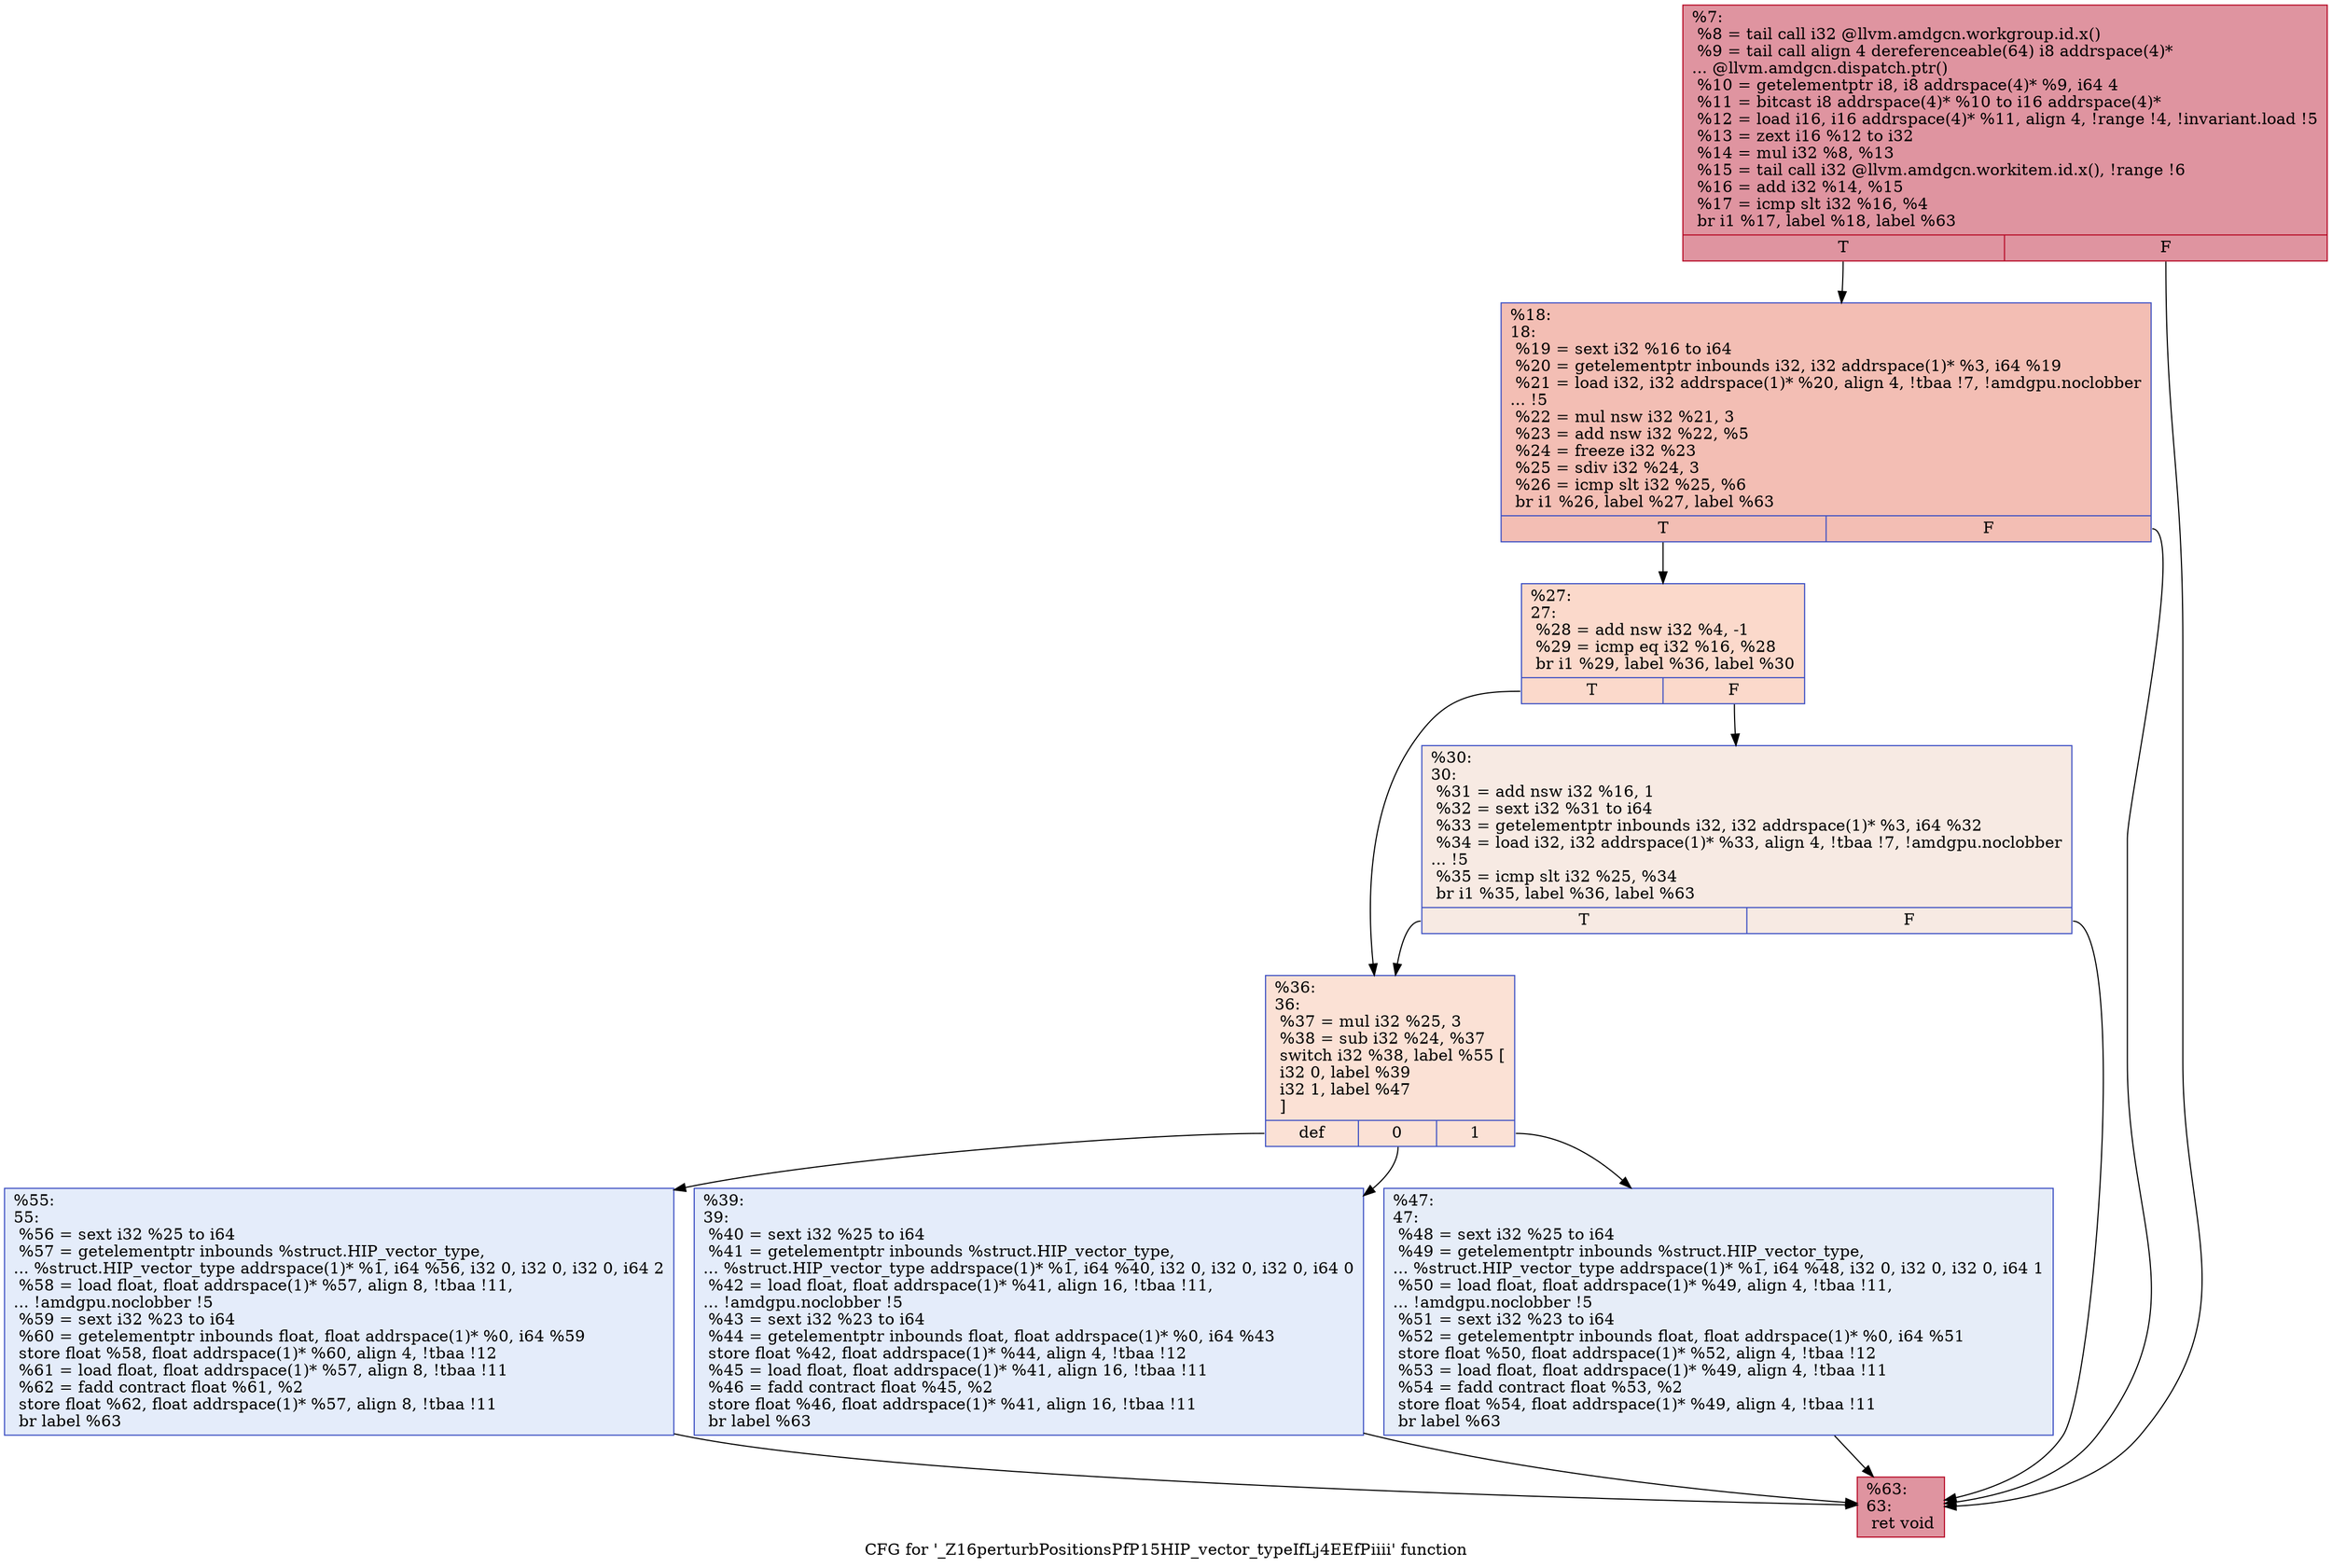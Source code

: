 digraph "CFG for '_Z16perturbPositionsPfP15HIP_vector_typeIfLj4EEfPiiii' function" {
	label="CFG for '_Z16perturbPositionsPfP15HIP_vector_typeIfLj4EEfPiiii' function";

	Node0x4a84580 [shape=record,color="#b70d28ff", style=filled, fillcolor="#b70d2870",label="{%7:\l  %8 = tail call i32 @llvm.amdgcn.workgroup.id.x()\l  %9 = tail call align 4 dereferenceable(64) i8 addrspace(4)*\l... @llvm.amdgcn.dispatch.ptr()\l  %10 = getelementptr i8, i8 addrspace(4)* %9, i64 4\l  %11 = bitcast i8 addrspace(4)* %10 to i16 addrspace(4)*\l  %12 = load i16, i16 addrspace(4)* %11, align 4, !range !4, !invariant.load !5\l  %13 = zext i16 %12 to i32\l  %14 = mul i32 %8, %13\l  %15 = tail call i32 @llvm.amdgcn.workitem.id.x(), !range !6\l  %16 = add i32 %14, %15\l  %17 = icmp slt i32 %16, %4\l  br i1 %17, label %18, label %63\l|{<s0>T|<s1>F}}"];
	Node0x4a84580:s0 -> Node0x4a86460;
	Node0x4a84580:s1 -> Node0x4a864f0;
	Node0x4a86460 [shape=record,color="#3d50c3ff", style=filled, fillcolor="#e36c5570",label="{%18:\l18:                                               \l  %19 = sext i32 %16 to i64\l  %20 = getelementptr inbounds i32, i32 addrspace(1)* %3, i64 %19\l  %21 = load i32, i32 addrspace(1)* %20, align 4, !tbaa !7, !amdgpu.noclobber\l... !5\l  %22 = mul nsw i32 %21, 3\l  %23 = add nsw i32 %22, %5\l  %24 = freeze i32 %23\l  %25 = sdiv i32 %24, 3\l  %26 = icmp slt i32 %25, %6\l  br i1 %26, label %27, label %63\l|{<s0>T|<s1>F}}"];
	Node0x4a86460:s0 -> Node0x4a871f0;
	Node0x4a86460:s1 -> Node0x4a864f0;
	Node0x4a871f0 [shape=record,color="#3d50c3ff", style=filled, fillcolor="#f7a88970",label="{%27:\l27:                                               \l  %28 = add nsw i32 %4, -1\l  %29 = icmp eq i32 %16, %28\l  br i1 %29, label %36, label %30\l|{<s0>T|<s1>F}}"];
	Node0x4a871f0:s0 -> Node0x4a87480;
	Node0x4a871f0:s1 -> Node0x4a874d0;
	Node0x4a874d0 [shape=record,color="#3d50c3ff", style=filled, fillcolor="#eed0c070",label="{%30:\l30:                                               \l  %31 = add nsw i32 %16, 1\l  %32 = sext i32 %31 to i64\l  %33 = getelementptr inbounds i32, i32 addrspace(1)* %3, i64 %32\l  %34 = load i32, i32 addrspace(1)* %33, align 4, !tbaa !7, !amdgpu.noclobber\l... !5\l  %35 = icmp slt i32 %25, %34\l  br i1 %35, label %36, label %63\l|{<s0>T|<s1>F}}"];
	Node0x4a874d0:s0 -> Node0x4a87480;
	Node0x4a874d0:s1 -> Node0x4a864f0;
	Node0x4a87480 [shape=record,color="#3d50c3ff", style=filled, fillcolor="#f7bca170",label="{%36:\l36:                                               \l  %37 = mul i32 %25, 3\l  %38 = sub i32 %24, %37\l  switch i32 %38, label %55 [\l    i32 0, label %39\l    i32 1, label %47\l  ]\l|{<s0>def|<s1>0|<s2>1}}"];
	Node0x4a87480:s0 -> Node0x4a881c0;
	Node0x4a87480:s1 -> Node0x4a88240;
	Node0x4a87480:s2 -> Node0x4a882d0;
	Node0x4a88240 [shape=record,color="#3d50c3ff", style=filled, fillcolor="#c1d4f470",label="{%39:\l39:                                               \l  %40 = sext i32 %25 to i64\l  %41 = getelementptr inbounds %struct.HIP_vector_type,\l... %struct.HIP_vector_type addrspace(1)* %1, i64 %40, i32 0, i32 0, i32 0, i64 0\l  %42 = load float, float addrspace(1)* %41, align 16, !tbaa !11,\l... !amdgpu.noclobber !5\l  %43 = sext i32 %23 to i64\l  %44 = getelementptr inbounds float, float addrspace(1)* %0, i64 %43\l  store float %42, float addrspace(1)* %44, align 4, !tbaa !12\l  %45 = load float, float addrspace(1)* %41, align 16, !tbaa !11\l  %46 = fadd contract float %45, %2\l  store float %46, float addrspace(1)* %41, align 16, !tbaa !11\l  br label %63\l}"];
	Node0x4a88240 -> Node0x4a864f0;
	Node0x4a882d0 [shape=record,color="#3d50c3ff", style=filled, fillcolor="#c7d7f070",label="{%47:\l47:                                               \l  %48 = sext i32 %25 to i64\l  %49 = getelementptr inbounds %struct.HIP_vector_type,\l... %struct.HIP_vector_type addrspace(1)* %1, i64 %48, i32 0, i32 0, i32 0, i64 1\l  %50 = load float, float addrspace(1)* %49, align 4, !tbaa !11,\l... !amdgpu.noclobber !5\l  %51 = sext i32 %23 to i64\l  %52 = getelementptr inbounds float, float addrspace(1)* %0, i64 %51\l  store float %50, float addrspace(1)* %52, align 4, !tbaa !12\l  %53 = load float, float addrspace(1)* %49, align 4, !tbaa !11\l  %54 = fadd contract float %53, %2\l  store float %54, float addrspace(1)* %49, align 4, !tbaa !11\l  br label %63\l}"];
	Node0x4a882d0 -> Node0x4a864f0;
	Node0x4a881c0 [shape=record,color="#3d50c3ff", style=filled, fillcolor="#c1d4f470",label="{%55:\l55:                                               \l  %56 = sext i32 %25 to i64\l  %57 = getelementptr inbounds %struct.HIP_vector_type,\l... %struct.HIP_vector_type addrspace(1)* %1, i64 %56, i32 0, i32 0, i32 0, i64 2\l  %58 = load float, float addrspace(1)* %57, align 8, !tbaa !11,\l... !amdgpu.noclobber !5\l  %59 = sext i32 %23 to i64\l  %60 = getelementptr inbounds float, float addrspace(1)* %0, i64 %59\l  store float %58, float addrspace(1)* %60, align 4, !tbaa !12\l  %61 = load float, float addrspace(1)* %57, align 8, !tbaa !11\l  %62 = fadd contract float %61, %2\l  store float %62, float addrspace(1)* %57, align 8, !tbaa !11\l  br label %63\l}"];
	Node0x4a881c0 -> Node0x4a864f0;
	Node0x4a864f0 [shape=record,color="#b70d28ff", style=filled, fillcolor="#b70d2870",label="{%63:\l63:                                               \l  ret void\l}"];
}
